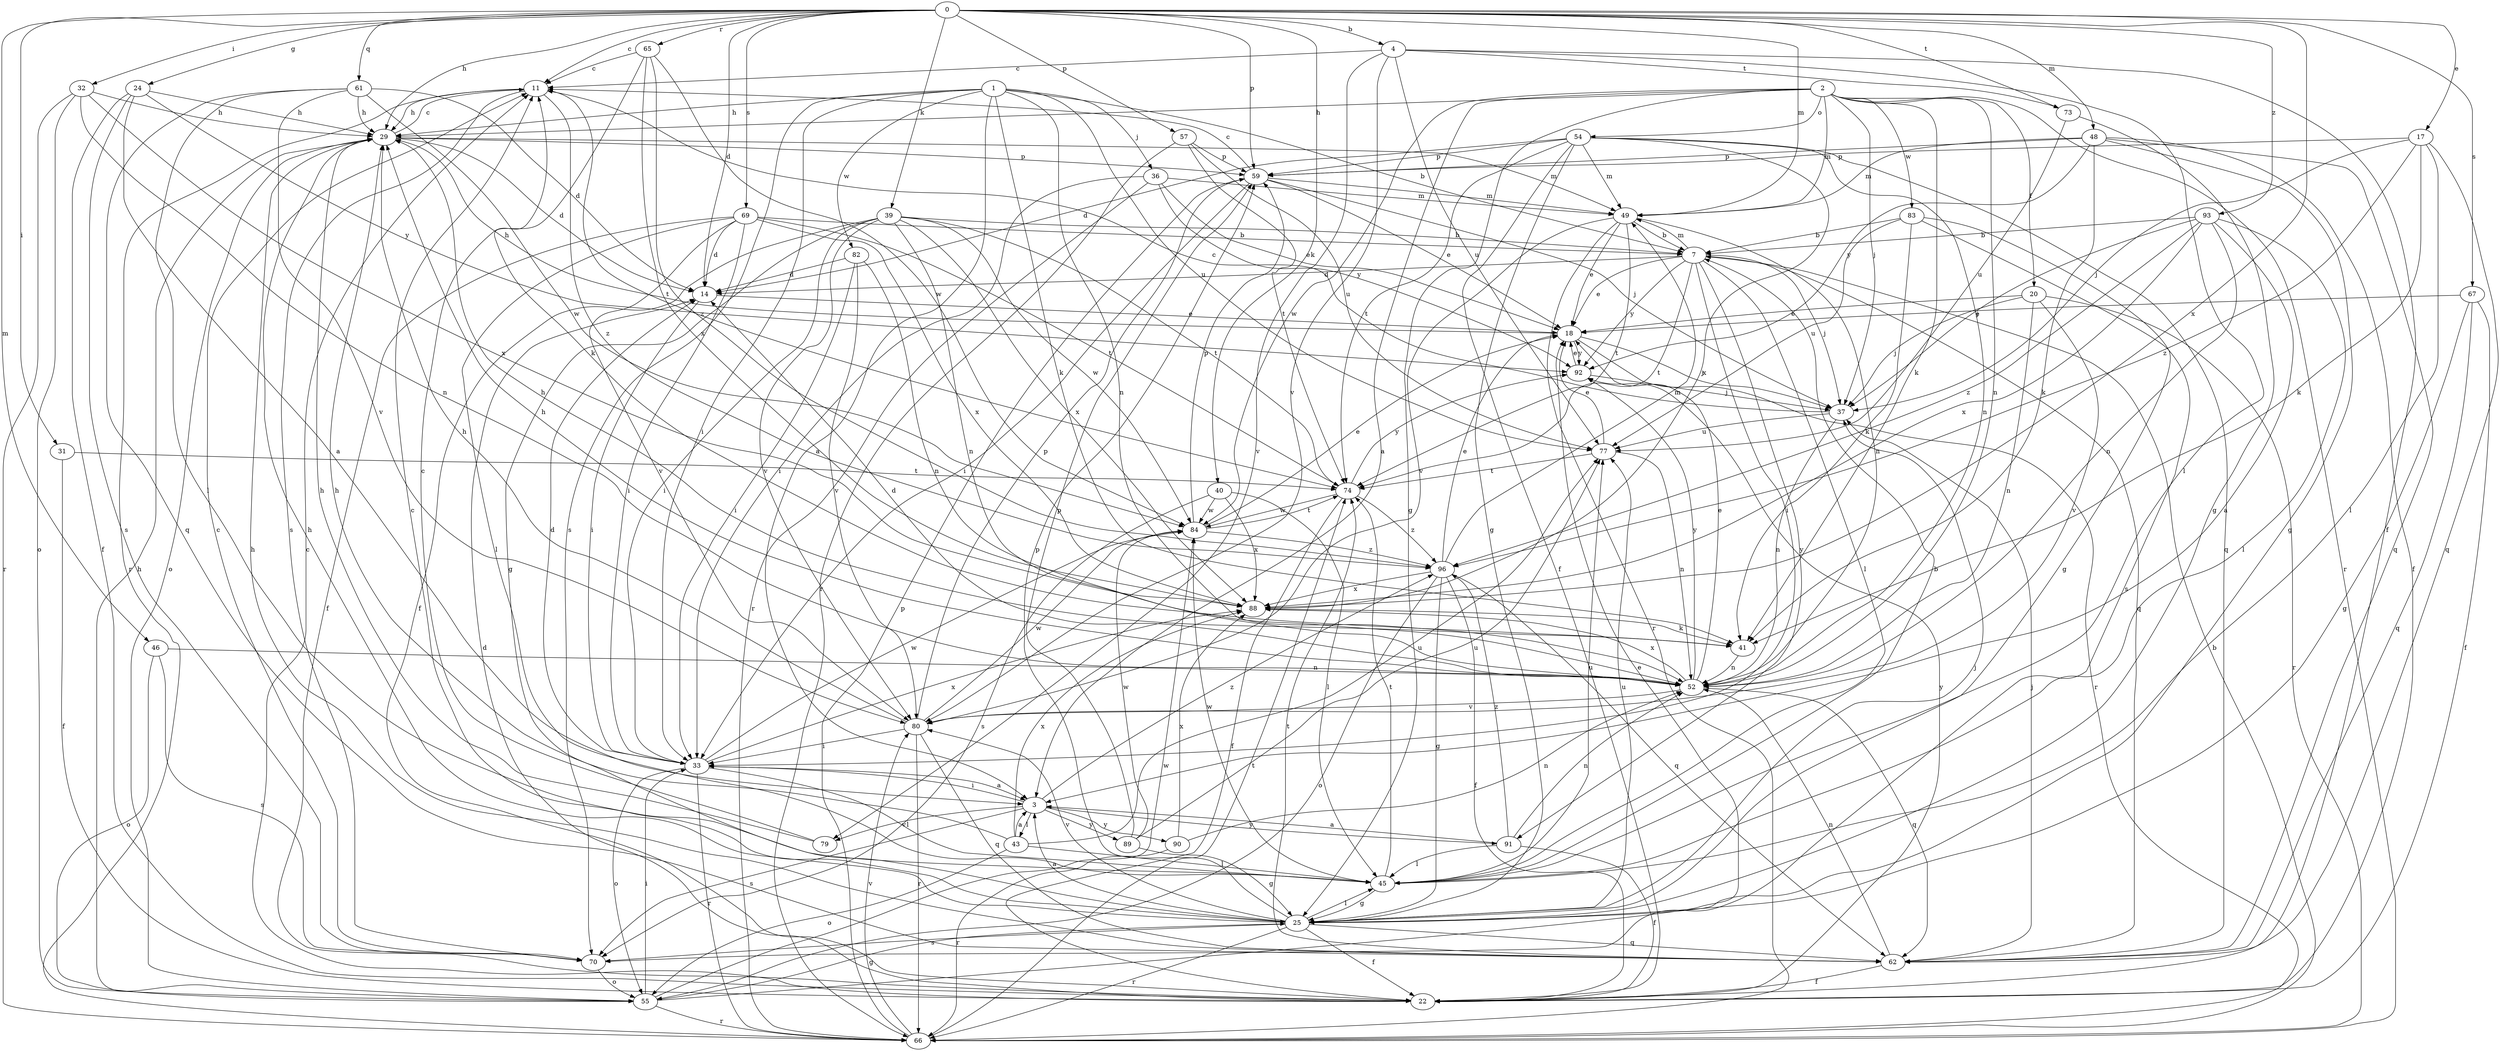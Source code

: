 strict digraph  {
0;
1;
2;
3;
4;
7;
11;
14;
17;
18;
20;
22;
24;
25;
29;
31;
32;
33;
36;
37;
39;
40;
41;
43;
45;
46;
48;
49;
52;
54;
55;
57;
59;
61;
62;
65;
66;
67;
69;
70;
73;
74;
77;
79;
80;
82;
83;
84;
88;
89;
90;
91;
92;
93;
96;
0 -> 4  [label=b];
0 -> 11  [label=c];
0 -> 14  [label=d];
0 -> 17  [label=e];
0 -> 24  [label=g];
0 -> 29  [label=h];
0 -> 31  [label=i];
0 -> 32  [label=i];
0 -> 39  [label=k];
0 -> 40  [label=k];
0 -> 46  [label=m];
0 -> 48  [label=m];
0 -> 49  [label=m];
0 -> 57  [label=p];
0 -> 59  [label=p];
0 -> 61  [label=q];
0 -> 65  [label=r];
0 -> 67  [label=s];
0 -> 69  [label=s];
0 -> 73  [label=t];
0 -> 88  [label=x];
0 -> 93  [label=z];
1 -> 3  [label=a];
1 -> 7  [label=b];
1 -> 29  [label=h];
1 -> 33  [label=i];
1 -> 36  [label=j];
1 -> 41  [label=k];
1 -> 52  [label=n];
1 -> 70  [label=s];
1 -> 77  [label=u];
1 -> 82  [label=w];
2 -> 3  [label=a];
2 -> 20  [label=f];
2 -> 25  [label=g];
2 -> 29  [label=h];
2 -> 37  [label=j];
2 -> 41  [label=k];
2 -> 49  [label=m];
2 -> 52  [label=n];
2 -> 54  [label=o];
2 -> 66  [label=r];
2 -> 83  [label=w];
2 -> 84  [label=w];
3 -> 33  [label=i];
3 -> 43  [label=l];
3 -> 70  [label=s];
3 -> 79  [label=v];
3 -> 89  [label=y];
3 -> 90  [label=y];
3 -> 91  [label=y];
3 -> 96  [label=z];
4 -> 11  [label=c];
4 -> 22  [label=f];
4 -> 45  [label=l];
4 -> 73  [label=t];
4 -> 77  [label=u];
4 -> 79  [label=v];
4 -> 80  [label=v];
7 -> 14  [label=d];
7 -> 18  [label=e];
7 -> 33  [label=i];
7 -> 37  [label=j];
7 -> 45  [label=l];
7 -> 49  [label=m];
7 -> 62  [label=q];
7 -> 74  [label=t];
7 -> 91  [label=y];
7 -> 92  [label=y];
11 -> 29  [label=h];
11 -> 66  [label=r];
11 -> 70  [label=s];
11 -> 74  [label=t];
11 -> 96  [label=z];
14 -> 18  [label=e];
14 -> 33  [label=i];
17 -> 37  [label=j];
17 -> 41  [label=k];
17 -> 45  [label=l];
17 -> 59  [label=p];
17 -> 62  [label=q];
17 -> 96  [label=z];
18 -> 29  [label=h];
18 -> 37  [label=j];
18 -> 66  [label=r];
18 -> 92  [label=y];
20 -> 18  [label=e];
20 -> 37  [label=j];
20 -> 52  [label=n];
20 -> 66  [label=r];
20 -> 80  [label=v];
22 -> 11  [label=c];
22 -> 14  [label=d];
22 -> 92  [label=y];
24 -> 3  [label=a];
24 -> 22  [label=f];
24 -> 29  [label=h];
24 -> 70  [label=s];
24 -> 92  [label=y];
25 -> 3  [label=a];
25 -> 11  [label=c];
25 -> 22  [label=f];
25 -> 29  [label=h];
25 -> 37  [label=j];
25 -> 45  [label=l];
25 -> 59  [label=p];
25 -> 62  [label=q];
25 -> 66  [label=r];
25 -> 70  [label=s];
25 -> 77  [label=u];
25 -> 80  [label=v];
29 -> 11  [label=c];
29 -> 14  [label=d];
29 -> 49  [label=m];
29 -> 55  [label=o];
29 -> 59  [label=p];
31 -> 22  [label=f];
31 -> 74  [label=t];
32 -> 29  [label=h];
32 -> 52  [label=n];
32 -> 55  [label=o];
32 -> 66  [label=r];
32 -> 88  [label=x];
33 -> 3  [label=a];
33 -> 14  [label=d];
33 -> 45  [label=l];
33 -> 55  [label=o];
33 -> 66  [label=r];
33 -> 84  [label=w];
33 -> 88  [label=x];
36 -> 18  [label=e];
36 -> 33  [label=i];
36 -> 49  [label=m];
36 -> 66  [label=r];
36 -> 92  [label=y];
37 -> 11  [label=c];
37 -> 52  [label=n];
37 -> 77  [label=u];
39 -> 7  [label=b];
39 -> 22  [label=f];
39 -> 25  [label=g];
39 -> 33  [label=i];
39 -> 52  [label=n];
39 -> 74  [label=t];
39 -> 80  [label=v];
39 -> 84  [label=w];
39 -> 88  [label=x];
40 -> 45  [label=l];
40 -> 70  [label=s];
40 -> 84  [label=w];
40 -> 88  [label=x];
41 -> 29  [label=h];
41 -> 52  [label=n];
43 -> 3  [label=a];
43 -> 29  [label=h];
43 -> 45  [label=l];
43 -> 55  [label=o];
43 -> 77  [label=u];
43 -> 88  [label=x];
45 -> 7  [label=b];
45 -> 25  [label=g];
45 -> 74  [label=t];
45 -> 77  [label=u];
45 -> 84  [label=w];
46 -> 52  [label=n];
46 -> 55  [label=o];
46 -> 70  [label=s];
48 -> 22  [label=f];
48 -> 25  [label=g];
48 -> 41  [label=k];
48 -> 49  [label=m];
48 -> 59  [label=p];
48 -> 62  [label=q];
48 -> 92  [label=y];
49 -> 7  [label=b];
49 -> 18  [label=e];
49 -> 52  [label=n];
49 -> 66  [label=r];
49 -> 74  [label=t];
49 -> 80  [label=v];
52 -> 14  [label=d];
52 -> 18  [label=e];
52 -> 29  [label=h];
52 -> 62  [label=q];
52 -> 80  [label=v];
52 -> 88  [label=x];
52 -> 92  [label=y];
54 -> 14  [label=d];
54 -> 22  [label=f];
54 -> 25  [label=g];
54 -> 49  [label=m];
54 -> 52  [label=n];
54 -> 59  [label=p];
54 -> 62  [label=q];
54 -> 74  [label=t];
54 -> 88  [label=x];
55 -> 18  [label=e];
55 -> 25  [label=g];
55 -> 29  [label=h];
55 -> 33  [label=i];
55 -> 66  [label=r];
55 -> 84  [label=w];
57 -> 59  [label=p];
57 -> 66  [label=r];
57 -> 74  [label=t];
57 -> 77  [label=u];
59 -> 11  [label=c];
59 -> 18  [label=e];
59 -> 33  [label=i];
59 -> 37  [label=j];
59 -> 49  [label=m];
61 -> 14  [label=d];
61 -> 29  [label=h];
61 -> 45  [label=l];
61 -> 62  [label=q];
61 -> 80  [label=v];
61 -> 84  [label=w];
62 -> 22  [label=f];
62 -> 29  [label=h];
62 -> 37  [label=j];
62 -> 52  [label=n];
62 -> 74  [label=t];
65 -> 11  [label=c];
65 -> 41  [label=k];
65 -> 84  [label=w];
65 -> 88  [label=x];
65 -> 96  [label=z];
66 -> 7  [label=b];
66 -> 59  [label=p];
66 -> 74  [label=t];
66 -> 80  [label=v];
67 -> 18  [label=e];
67 -> 22  [label=f];
67 -> 25  [label=g];
67 -> 62  [label=q];
69 -> 7  [label=b];
69 -> 14  [label=d];
69 -> 22  [label=f];
69 -> 33  [label=i];
69 -> 45  [label=l];
69 -> 74  [label=t];
69 -> 80  [label=v];
69 -> 88  [label=x];
70 -> 11  [label=c];
70 -> 55  [label=o];
73 -> 25  [label=g];
73 -> 77  [label=u];
74 -> 22  [label=f];
74 -> 84  [label=w];
74 -> 92  [label=y];
74 -> 96  [label=z];
77 -> 18  [label=e];
77 -> 52  [label=n];
77 -> 74  [label=t];
79 -> 11  [label=c];
79 -> 29  [label=h];
80 -> 29  [label=h];
80 -> 33  [label=i];
80 -> 59  [label=p];
80 -> 62  [label=q];
80 -> 66  [label=r];
80 -> 84  [label=w];
82 -> 14  [label=d];
82 -> 33  [label=i];
82 -> 52  [label=n];
82 -> 80  [label=v];
83 -> 7  [label=b];
83 -> 25  [label=g];
83 -> 41  [label=k];
83 -> 70  [label=s];
83 -> 77  [label=u];
84 -> 18  [label=e];
84 -> 59  [label=p];
84 -> 74  [label=t];
84 -> 96  [label=z];
88 -> 41  [label=k];
89 -> 25  [label=g];
89 -> 59  [label=p];
89 -> 77  [label=u];
89 -> 84  [label=w];
90 -> 52  [label=n];
90 -> 66  [label=r];
90 -> 88  [label=x];
91 -> 3  [label=a];
91 -> 22  [label=f];
91 -> 45  [label=l];
91 -> 52  [label=n];
91 -> 96  [label=z];
92 -> 18  [label=e];
92 -> 37  [label=j];
93 -> 3  [label=a];
93 -> 7  [label=b];
93 -> 37  [label=j];
93 -> 45  [label=l];
93 -> 52  [label=n];
93 -> 88  [label=x];
93 -> 96  [label=z];
96 -> 18  [label=e];
96 -> 22  [label=f];
96 -> 25  [label=g];
96 -> 49  [label=m];
96 -> 55  [label=o];
96 -> 62  [label=q];
96 -> 88  [label=x];
}
